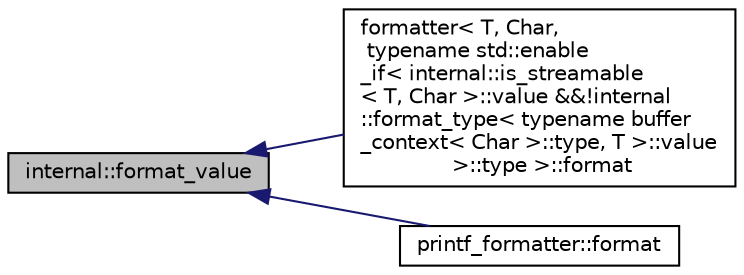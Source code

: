 digraph "internal::format_value"
{
  edge [fontname="Helvetica",fontsize="10",labelfontname="Helvetica",labelfontsize="10"];
  node [fontname="Helvetica",fontsize="10",shape=record];
  rankdir="LR";
  Node1 [label="internal::format_value",height=0.2,width=0.4,color="black", fillcolor="grey75", style="filled" fontcolor="black"];
  Node1 -> Node2 [dir="back",color="midnightblue",fontsize="10",style="solid",fontname="Helvetica"];
  Node2 [label="formatter\< T, Char,\l typename std::enable\l_if\< internal::is_streamable\l\< T, Char \>::value &&!internal\l::format_type\< typename buffer\l_context\< Char \>::type, T \>::value\l \>::type \>::format",height=0.2,width=0.4,color="black", fillcolor="white", style="filled",URL="$structformatter_3_01_t_00_01_char_00_01typename_01std_1_1enable__if_3_01internal_1_1is__streamabdfe791f5d6e0a8acd43f884d0761b8af.html#ae9b195822bae194b4006b061c16eaa0a"];
  Node1 -> Node3 [dir="back",color="midnightblue",fontsize="10",style="solid",fontname="Helvetica"];
  Node3 [label="printf_formatter::format",height=0.2,width=0.4,color="black", fillcolor="white", style="filled",URL="$structprintf__formatter.html#a339e8b7c2916129b1e1001bfd68fe584"];
}
